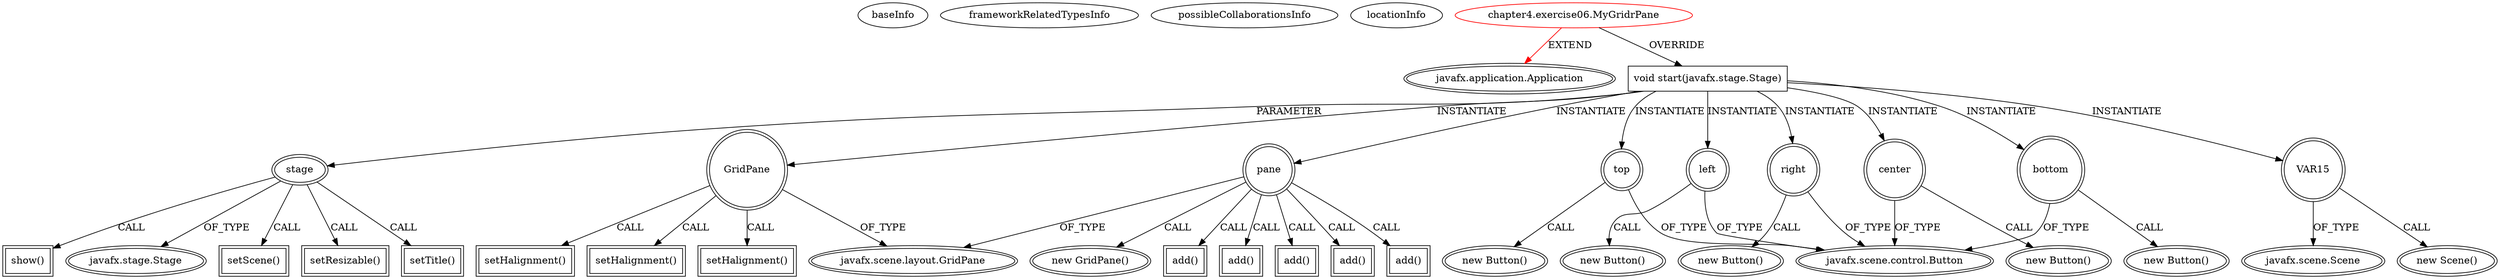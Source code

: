 digraph {
baseInfo[graphId=4502,category="extension_graph",isAnonymous=false,possibleRelation=false]
frameworkRelatedTypesInfo[0="javafx.application.Application"]
possibleCollaborationsInfo[]
locationInfo[projectName="tatsuyafw-java8-training",filePath="/tatsuyafw-java8-training/java8-training-master/src/chapter4/exercise06/MyGridrPane.java",contextSignature="MyGridrPane",graphId="4502"]
0[label="chapter4.exercise06.MyGridrPane",vertexType="ROOT_CLIENT_CLASS_DECLARATION",isFrameworkType=false,color=red]
1[label="javafx.application.Application",vertexType="FRAMEWORK_CLASS_TYPE",isFrameworkType=true,peripheries=2]
2[label="void start(javafx.stage.Stage)",vertexType="OVERRIDING_METHOD_DECLARATION",isFrameworkType=false,shape=box]
3[label="stage",vertexType="PARAMETER_DECLARATION",isFrameworkType=true,peripheries=2]
4[label="javafx.stage.Stage",vertexType="FRAMEWORK_CLASS_TYPE",isFrameworkType=true,peripheries=2]
6[label="pane",vertexType="VARIABLE_EXPRESION",isFrameworkType=true,peripheries=2,shape=circle]
7[label="javafx.scene.layout.GridPane",vertexType="FRAMEWORK_CLASS_TYPE",isFrameworkType=true,peripheries=2]
5[label="new GridPane()",vertexType="CONSTRUCTOR_CALL",isFrameworkType=true,peripheries=2]
9[label="top",vertexType="VARIABLE_EXPRESION",isFrameworkType=true,peripheries=2,shape=circle]
10[label="javafx.scene.control.Button",vertexType="FRAMEWORK_CLASS_TYPE",isFrameworkType=true,peripheries=2]
8[label="new Button()",vertexType="CONSTRUCTOR_CALL",isFrameworkType=true,peripheries=2]
12[label="left",vertexType="VARIABLE_EXPRESION",isFrameworkType=true,peripheries=2,shape=circle]
11[label="new Button()",vertexType="CONSTRUCTOR_CALL",isFrameworkType=true,peripheries=2]
15[label="center",vertexType="VARIABLE_EXPRESION",isFrameworkType=true,peripheries=2,shape=circle]
14[label="new Button()",vertexType="CONSTRUCTOR_CALL",isFrameworkType=true,peripheries=2]
18[label="right",vertexType="VARIABLE_EXPRESION",isFrameworkType=true,peripheries=2,shape=circle]
17[label="new Button()",vertexType="CONSTRUCTOR_CALL",isFrameworkType=true,peripheries=2]
21[label="bottom",vertexType="VARIABLE_EXPRESION",isFrameworkType=true,peripheries=2,shape=circle]
20[label="new Button()",vertexType="CONSTRUCTOR_CALL",isFrameworkType=true,peripheries=2]
24[label="add()",vertexType="INSIDE_CALL",isFrameworkType=true,peripheries=2,shape=box]
26[label="add()",vertexType="INSIDE_CALL",isFrameworkType=true,peripheries=2,shape=box]
28[label="add()",vertexType="INSIDE_CALL",isFrameworkType=true,peripheries=2,shape=box]
30[label="add()",vertexType="INSIDE_CALL",isFrameworkType=true,peripheries=2,shape=box]
32[label="add()",vertexType="INSIDE_CALL",isFrameworkType=true,peripheries=2,shape=box]
33[label="GridPane",vertexType="VARIABLE_EXPRESION",isFrameworkType=true,peripheries=2,shape=circle]
34[label="setHalignment()",vertexType="INSIDE_CALL",isFrameworkType=true,peripheries=2,shape=box]
37[label="setHalignment()",vertexType="INSIDE_CALL",isFrameworkType=true,peripheries=2,shape=box]
39[label="setHalignment()",vertexType="INSIDE_CALL",isFrameworkType=true,peripheries=2,shape=box]
41[label="setScene()",vertexType="INSIDE_CALL",isFrameworkType=true,peripheries=2,shape=box]
43[label="VAR15",vertexType="VARIABLE_EXPRESION",isFrameworkType=true,peripheries=2,shape=circle]
44[label="javafx.scene.Scene",vertexType="FRAMEWORK_CLASS_TYPE",isFrameworkType=true,peripheries=2]
42[label="new Scene()",vertexType="CONSTRUCTOR_CALL",isFrameworkType=true,peripheries=2]
46[label="setResizable()",vertexType="INSIDE_CALL",isFrameworkType=true,peripheries=2,shape=box]
48[label="setTitle()",vertexType="INSIDE_CALL",isFrameworkType=true,peripheries=2,shape=box]
50[label="show()",vertexType="INSIDE_CALL",isFrameworkType=true,peripheries=2,shape=box]
0->1[label="EXTEND",color=red]
0->2[label="OVERRIDE"]
3->4[label="OF_TYPE"]
2->3[label="PARAMETER"]
2->6[label="INSTANTIATE"]
6->7[label="OF_TYPE"]
6->5[label="CALL"]
2->9[label="INSTANTIATE"]
9->10[label="OF_TYPE"]
9->8[label="CALL"]
2->12[label="INSTANTIATE"]
12->10[label="OF_TYPE"]
12->11[label="CALL"]
2->15[label="INSTANTIATE"]
15->10[label="OF_TYPE"]
15->14[label="CALL"]
2->18[label="INSTANTIATE"]
18->10[label="OF_TYPE"]
18->17[label="CALL"]
2->21[label="INSTANTIATE"]
21->10[label="OF_TYPE"]
21->20[label="CALL"]
6->24[label="CALL"]
6->26[label="CALL"]
6->28[label="CALL"]
6->30[label="CALL"]
6->32[label="CALL"]
2->33[label="INSTANTIATE"]
33->7[label="OF_TYPE"]
33->34[label="CALL"]
33->37[label="CALL"]
33->39[label="CALL"]
3->41[label="CALL"]
2->43[label="INSTANTIATE"]
43->44[label="OF_TYPE"]
43->42[label="CALL"]
3->46[label="CALL"]
3->48[label="CALL"]
3->50[label="CALL"]
}
